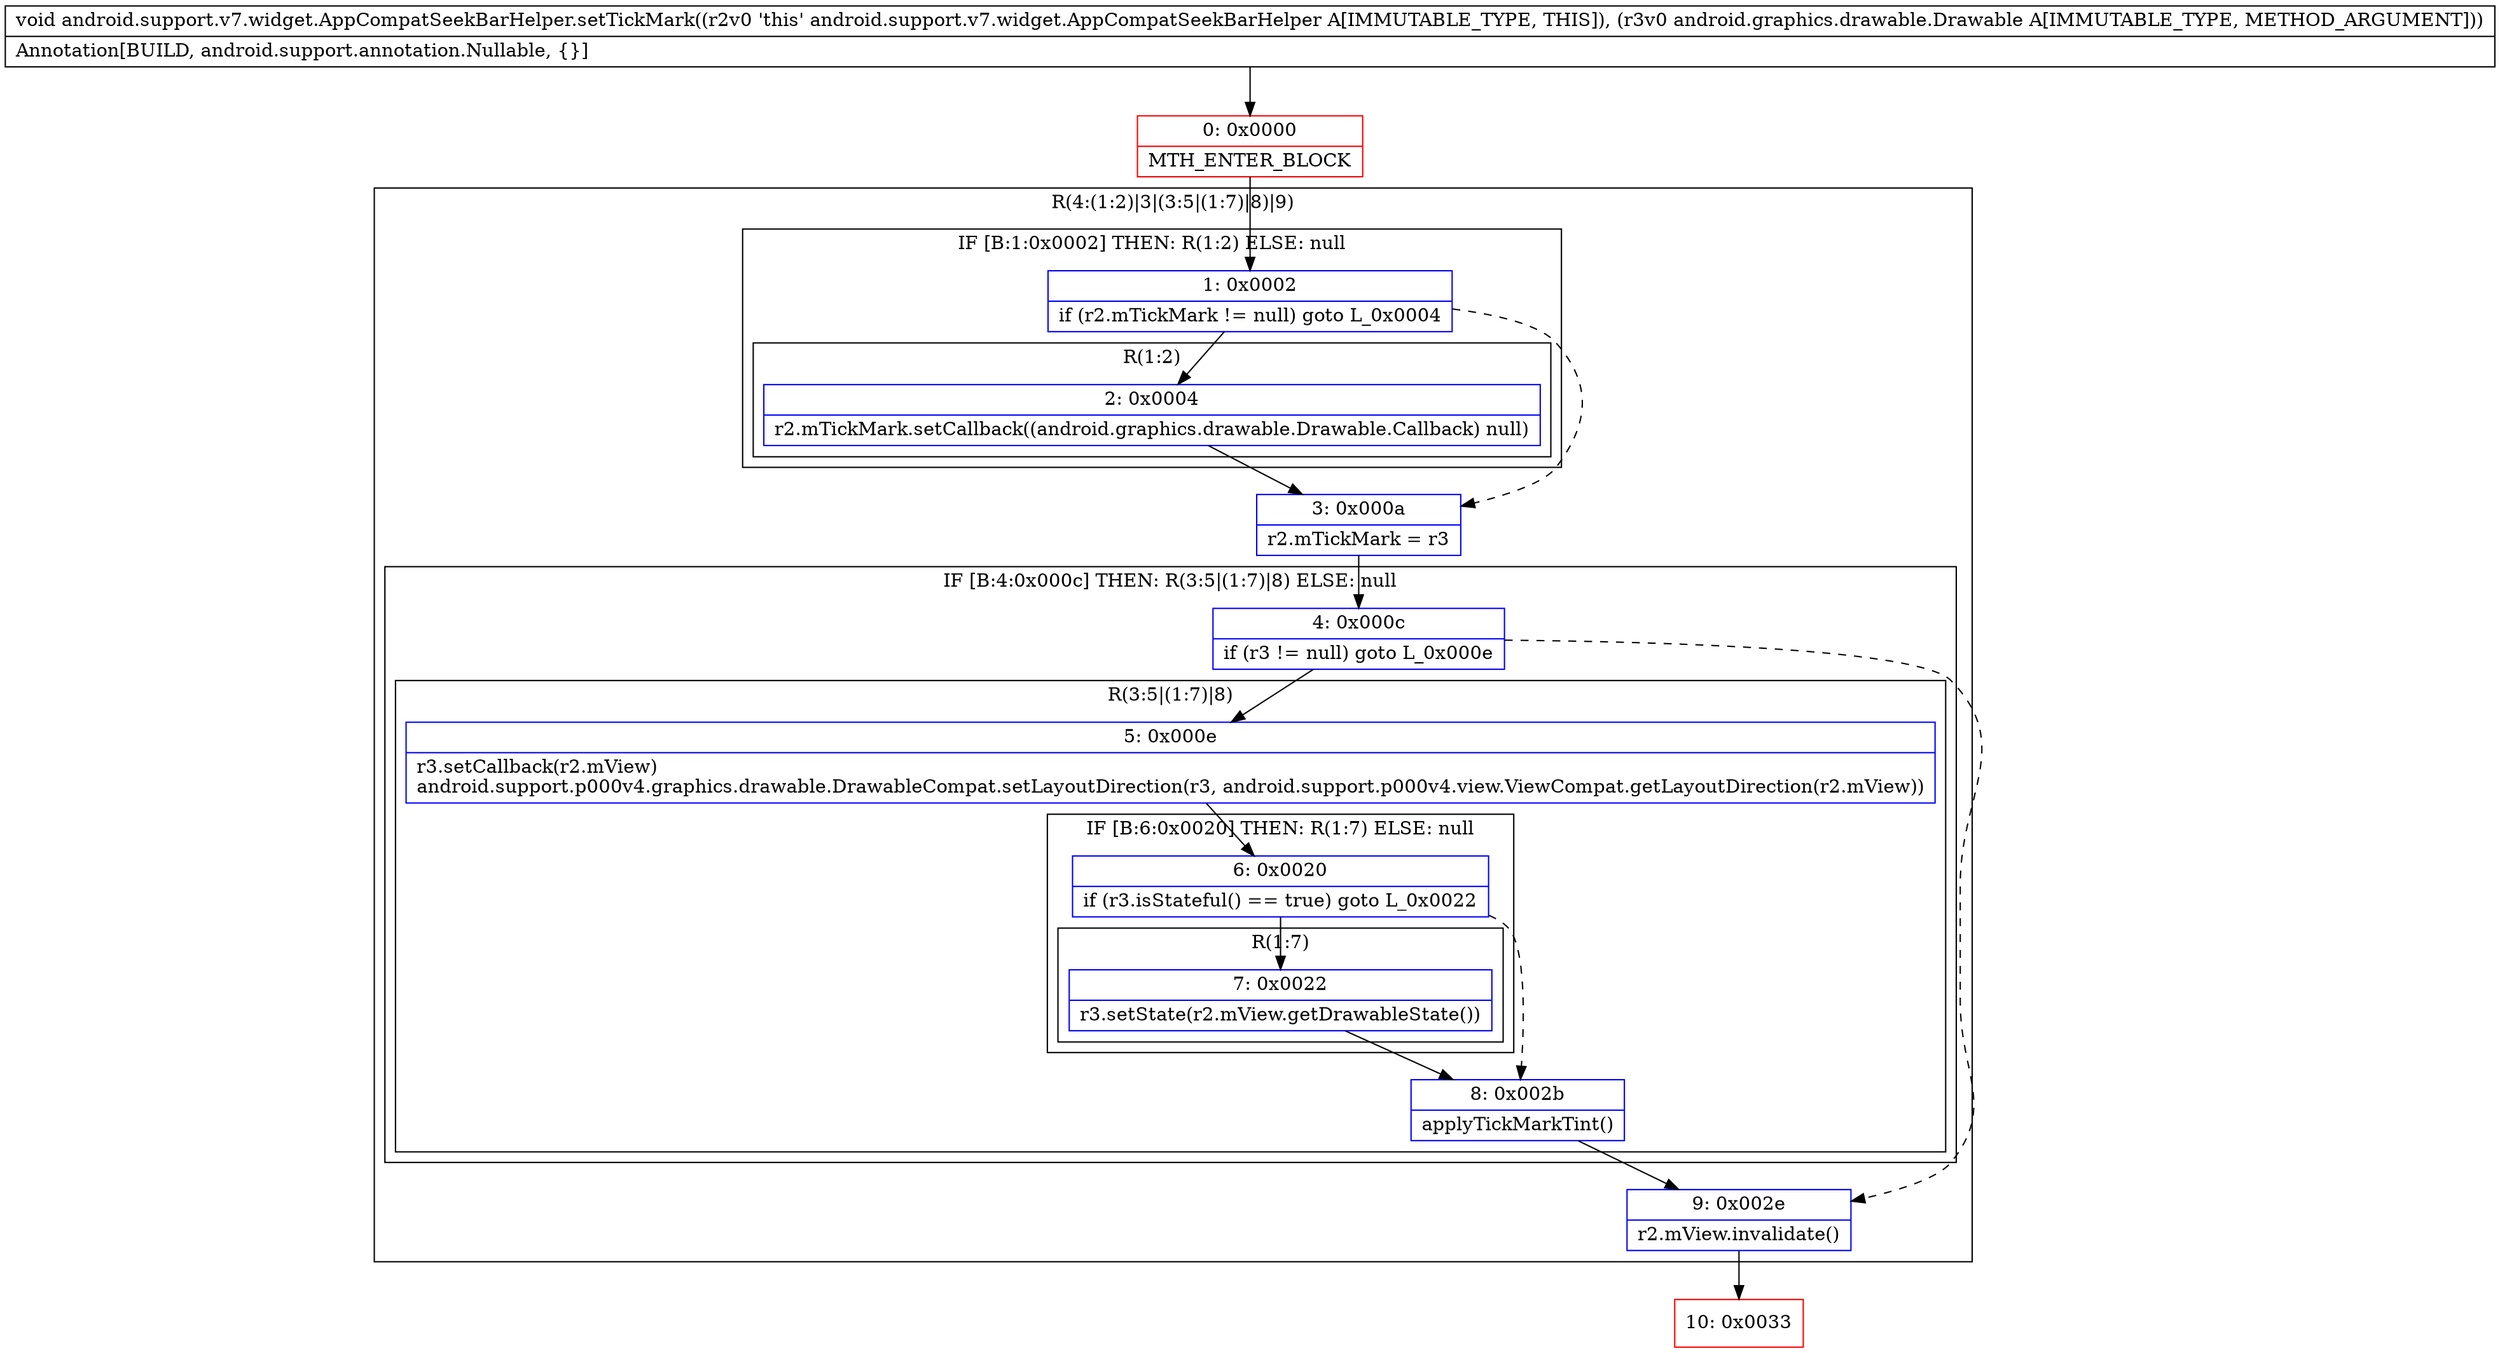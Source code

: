 digraph "CFG forandroid.support.v7.widget.AppCompatSeekBarHelper.setTickMark(Landroid\/graphics\/drawable\/Drawable;)V" {
subgraph cluster_Region_1850397146 {
label = "R(4:(1:2)|3|(3:5|(1:7)|8)|9)";
node [shape=record,color=blue];
subgraph cluster_IfRegion_1551980698 {
label = "IF [B:1:0x0002] THEN: R(1:2) ELSE: null";
node [shape=record,color=blue];
Node_1 [shape=record,label="{1\:\ 0x0002|if (r2.mTickMark != null) goto L_0x0004\l}"];
subgraph cluster_Region_998270557 {
label = "R(1:2)";
node [shape=record,color=blue];
Node_2 [shape=record,label="{2\:\ 0x0004|r2.mTickMark.setCallback((android.graphics.drawable.Drawable.Callback) null)\l}"];
}
}
Node_3 [shape=record,label="{3\:\ 0x000a|r2.mTickMark = r3\l}"];
subgraph cluster_IfRegion_1690740089 {
label = "IF [B:4:0x000c] THEN: R(3:5|(1:7)|8) ELSE: null";
node [shape=record,color=blue];
Node_4 [shape=record,label="{4\:\ 0x000c|if (r3 != null) goto L_0x000e\l}"];
subgraph cluster_Region_1555721274 {
label = "R(3:5|(1:7)|8)";
node [shape=record,color=blue];
Node_5 [shape=record,label="{5\:\ 0x000e|r3.setCallback(r2.mView)\landroid.support.p000v4.graphics.drawable.DrawableCompat.setLayoutDirection(r3, android.support.p000v4.view.ViewCompat.getLayoutDirection(r2.mView))\l}"];
subgraph cluster_IfRegion_178895551 {
label = "IF [B:6:0x0020] THEN: R(1:7) ELSE: null";
node [shape=record,color=blue];
Node_6 [shape=record,label="{6\:\ 0x0020|if (r3.isStateful() == true) goto L_0x0022\l}"];
subgraph cluster_Region_841193273 {
label = "R(1:7)";
node [shape=record,color=blue];
Node_7 [shape=record,label="{7\:\ 0x0022|r3.setState(r2.mView.getDrawableState())\l}"];
}
}
Node_8 [shape=record,label="{8\:\ 0x002b|applyTickMarkTint()\l}"];
}
}
Node_9 [shape=record,label="{9\:\ 0x002e|r2.mView.invalidate()\l}"];
}
Node_0 [shape=record,color=red,label="{0\:\ 0x0000|MTH_ENTER_BLOCK\l}"];
Node_10 [shape=record,color=red,label="{10\:\ 0x0033}"];
MethodNode[shape=record,label="{void android.support.v7.widget.AppCompatSeekBarHelper.setTickMark((r2v0 'this' android.support.v7.widget.AppCompatSeekBarHelper A[IMMUTABLE_TYPE, THIS]), (r3v0 android.graphics.drawable.Drawable A[IMMUTABLE_TYPE, METHOD_ARGUMENT]))  | Annotation[BUILD, android.support.annotation.Nullable, \{\}]\l}"];
MethodNode -> Node_0;
Node_1 -> Node_2;
Node_1 -> Node_3[style=dashed];
Node_2 -> Node_3;
Node_3 -> Node_4;
Node_4 -> Node_5;
Node_4 -> Node_9[style=dashed];
Node_5 -> Node_6;
Node_6 -> Node_7;
Node_6 -> Node_8[style=dashed];
Node_7 -> Node_8;
Node_8 -> Node_9;
Node_9 -> Node_10;
Node_0 -> Node_1;
}

